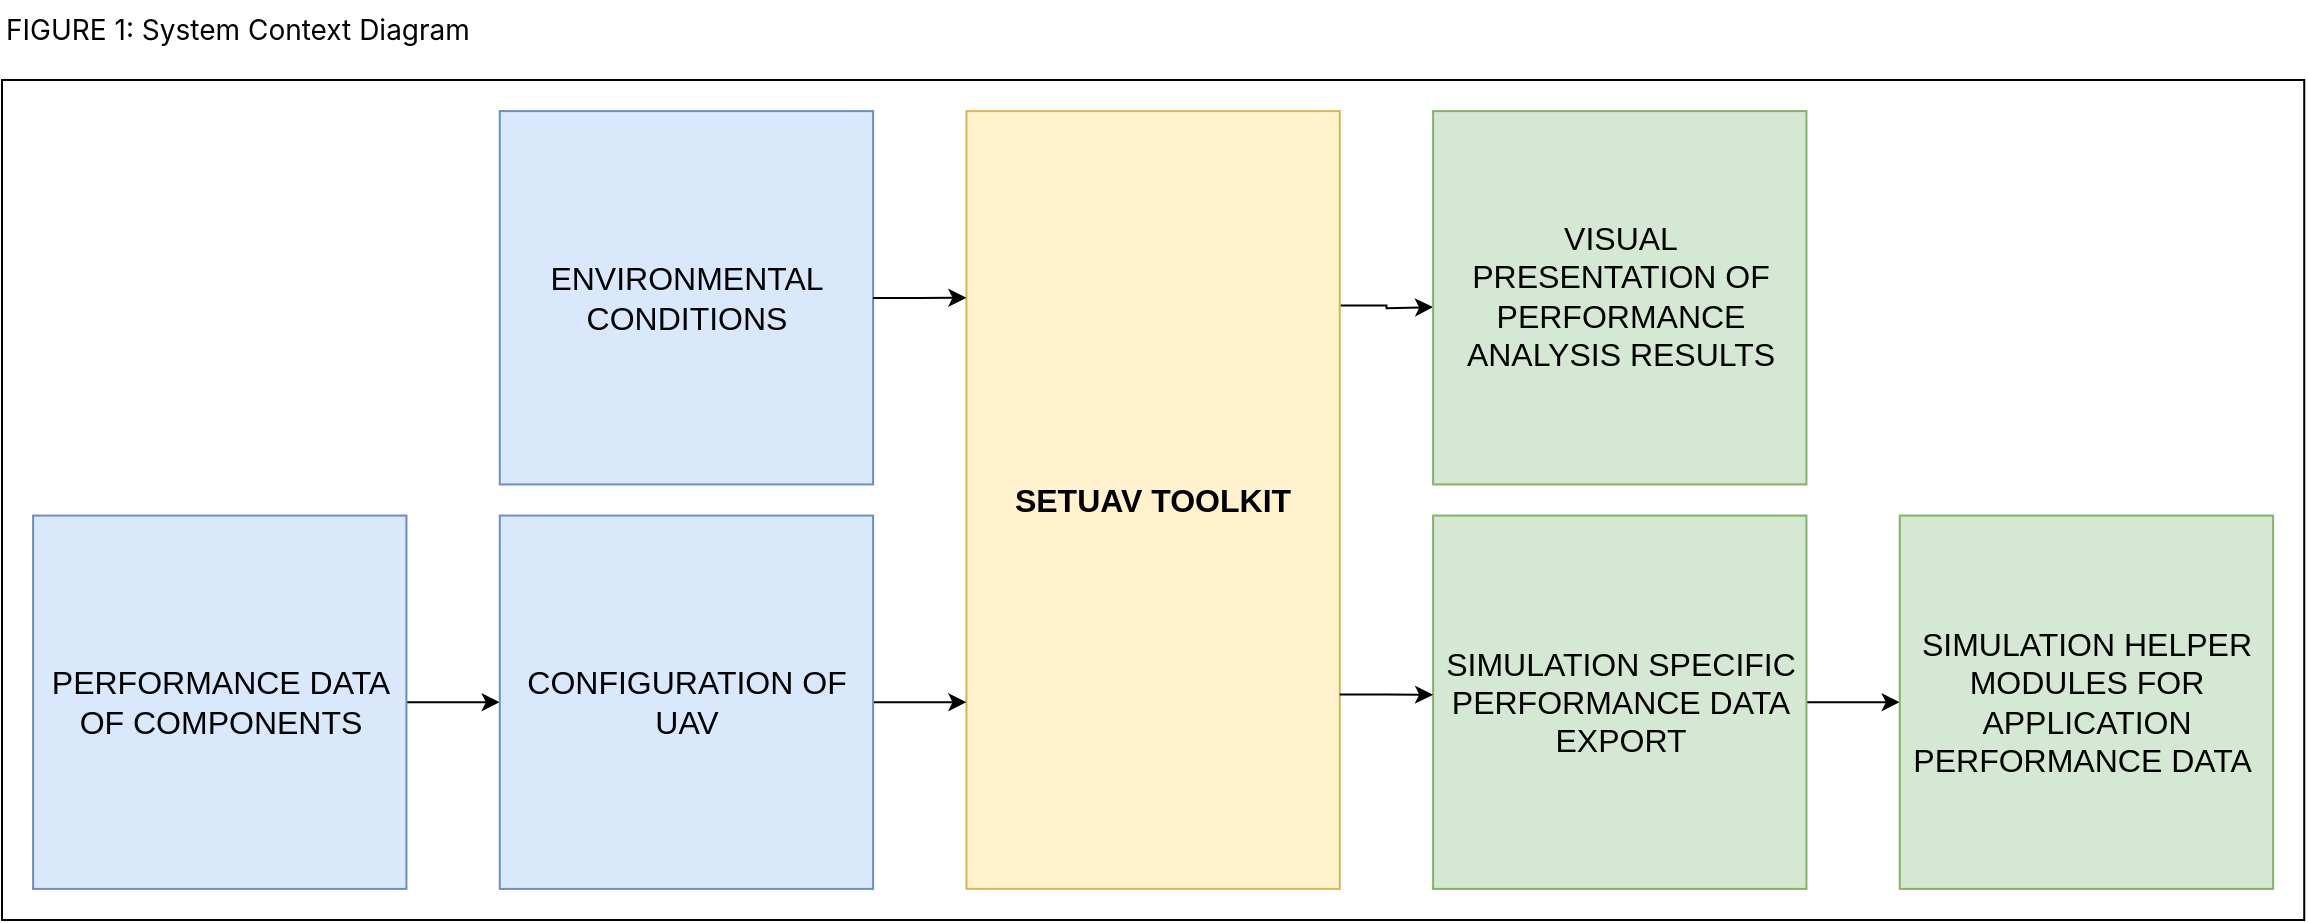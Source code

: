 <mxfile version="26.2.6">
  <diagram name="Sayfa -1" id="XzjCIxP6p7gIzHxvD16-">
    <mxGraphModel dx="1880" dy="1100" grid="1" gridSize="10" guides="1" tooltips="1" connect="1" arrows="1" fold="1" page="1" pageScale="1" pageWidth="1169" pageHeight="827" math="0" shadow="0">
      <root>
        <mxCell id="0" />
        <mxCell id="1" parent="0" />
        <mxCell id="WewAdVMwFnLea7ilDSZz-17" value="" style="group;fontSize=16;spacingLeft=4;spacingRight=4;" vertex="1" connectable="0" parent="1">
          <mxGeometry x="9" y="90" width="1151.11" height="420" as="geometry" />
        </mxCell>
        <mxCell id="WewAdVMwFnLea7ilDSZz-16" value="" style="rounded=0;whiteSpace=wrap;html=1;fontSize=16;spacingLeft=4;spacingRight=4;" vertex="1" parent="WewAdVMwFnLea7ilDSZz-17">
          <mxGeometry width="1151.11" height="420" as="geometry" />
        </mxCell>
        <mxCell id="WewAdVMwFnLea7ilDSZz-12" style="edgeStyle=orthogonalEdgeStyle;rounded=0;orthogonalLoop=1;jettySize=auto;html=1;exitX=1;exitY=0.25;exitDx=0;exitDy=0;fontSize=16;spacingLeft=4;spacingRight=4;" edge="1" parent="WewAdVMwFnLea7ilDSZz-17" source="WewAdVMwFnLea7ilDSZz-2">
          <mxGeometry relative="1" as="geometry">
            <mxPoint x="715.555" y="113.556" as="targetPoint" />
          </mxGeometry>
        </mxCell>
        <mxCell id="WewAdVMwFnLea7ilDSZz-2" value="SETUAV TOOLKIT" style="rounded=0;whiteSpace=wrap;html=1;fontSize=16;fontStyle=1;fillColor=#fff2cc;strokeColor=#d6b656;spacingLeft=4;spacingRight=4;" vertex="1" parent="WewAdVMwFnLea7ilDSZz-17">
          <mxGeometry x="482.222" y="15.556" width="186.666" height="388.889" as="geometry" />
        </mxCell>
        <mxCell id="WewAdVMwFnLea7ilDSZz-6" style="edgeStyle=orthogonalEdgeStyle;rounded=0;orthogonalLoop=1;jettySize=auto;html=1;exitX=1;exitY=0.5;exitDx=0;exitDy=0;entryX=0;entryY=0.5;entryDx=0;entryDy=0;fontSize=16;spacingLeft=4;spacingRight=4;" edge="1" parent="WewAdVMwFnLea7ilDSZz-17" source="WewAdVMwFnLea7ilDSZz-3" target="WewAdVMwFnLea7ilDSZz-5">
          <mxGeometry relative="1" as="geometry" />
        </mxCell>
        <mxCell id="WewAdVMwFnLea7ilDSZz-3" value="PERFORMANCE DATA OF COMPONENTS" style="rounded=0;whiteSpace=wrap;html=1;spacingTop=0;spacingLeft=4;spacingRight=4;fontSize=16;fillColor=#dae8fc;strokeColor=#6c8ebf;" vertex="1" parent="WewAdVMwFnLea7ilDSZz-17">
          <mxGeometry x="15.556" y="217.778" width="186.666" height="186.667" as="geometry" />
        </mxCell>
        <mxCell id="WewAdVMwFnLea7ilDSZz-4" value="ENVIRONMENTAL CONDITIONS" style="rounded=0;whiteSpace=wrap;html=1;spacingTop=0;spacingLeft=4;spacingRight=4;fontSize=16;fillColor=#dae8fc;strokeColor=#6c8ebf;" vertex="1" parent="WewAdVMwFnLea7ilDSZz-17">
          <mxGeometry x="248.889" y="15.556" width="186.666" height="186.667" as="geometry" />
        </mxCell>
        <mxCell id="WewAdVMwFnLea7ilDSZz-8" style="edgeStyle=orthogonalEdgeStyle;rounded=0;orthogonalLoop=1;jettySize=auto;html=1;exitX=1;exitY=0.5;exitDx=0;exitDy=0;entryX=0;entryY=0.76;entryDx=0;entryDy=0;entryPerimeter=0;fontSize=16;spacingLeft=4;spacingRight=4;" edge="1" parent="WewAdVMwFnLea7ilDSZz-17" source="WewAdVMwFnLea7ilDSZz-5" target="WewAdVMwFnLea7ilDSZz-2">
          <mxGeometry relative="1" as="geometry">
            <mxPoint x="466.666" y="311.37" as="targetPoint" />
          </mxGeometry>
        </mxCell>
        <mxCell id="WewAdVMwFnLea7ilDSZz-5" value="CONFIGURATION OF UAV" style="rounded=0;whiteSpace=wrap;html=1;spacingTop=0;spacingLeft=4;spacingRight=4;fontSize=16;fillColor=#dae8fc;strokeColor=#6c8ebf;" vertex="1" parent="WewAdVMwFnLea7ilDSZz-17">
          <mxGeometry x="248.889" y="217.778" width="186.666" height="186.667" as="geometry" />
        </mxCell>
        <mxCell id="WewAdVMwFnLea7ilDSZz-9" style="edgeStyle=orthogonalEdgeStyle;rounded=0;orthogonalLoop=1;jettySize=auto;html=1;entryX=0;entryY=0.24;entryDx=0;entryDy=0;entryPerimeter=0;fontSize=16;spacingLeft=4;spacingRight=4;" edge="1" parent="WewAdVMwFnLea7ilDSZz-17" source="WewAdVMwFnLea7ilDSZz-4" target="WewAdVMwFnLea7ilDSZz-2">
          <mxGeometry relative="1" as="geometry" />
        </mxCell>
        <mxCell id="WewAdVMwFnLea7ilDSZz-10" value="VISUAL PRESENTATION OF PERFORMANCE ANALYSIS RESULTS" style="rounded=0;whiteSpace=wrap;html=1;spacingLeft=4;spacingBottom=1;spacingRight=4;spacingTop=0;fontSize=16;fillColor=#d5e8d4;strokeColor=#82b366;" vertex="1" parent="WewAdVMwFnLea7ilDSZz-17">
          <mxGeometry x="715.555" y="15.556" width="186.666" height="186.667" as="geometry" />
        </mxCell>
        <mxCell id="WewAdVMwFnLea7ilDSZz-15" style="edgeStyle=orthogonalEdgeStyle;rounded=0;orthogonalLoop=1;jettySize=auto;html=1;exitX=1;exitY=0.5;exitDx=0;exitDy=0;entryX=0;entryY=0.5;entryDx=0;entryDy=0;fontSize=16;spacingLeft=4;spacingRight=4;" edge="1" parent="WewAdVMwFnLea7ilDSZz-17" source="WewAdVMwFnLea7ilDSZz-11" target="WewAdVMwFnLea7ilDSZz-14">
          <mxGeometry relative="1" as="geometry" />
        </mxCell>
        <mxCell id="WewAdVMwFnLea7ilDSZz-11" value="SIMULATION SPECIFIC PERFORMANCE DATA EXPORT" style="rounded=0;whiteSpace=wrap;html=1;spacingTop=0;spacingLeft=4;spacingRight=4;fontSize=16;fillColor=#d5e8d4;strokeColor=#82b366;" vertex="1" parent="WewAdVMwFnLea7ilDSZz-17">
          <mxGeometry x="715.555" y="217.778" width="186.666" height="186.667" as="geometry" />
        </mxCell>
        <mxCell id="WewAdVMwFnLea7ilDSZz-13" style="edgeStyle=orthogonalEdgeStyle;rounded=0;orthogonalLoop=1;jettySize=auto;html=1;exitX=1;exitY=0.75;exitDx=0;exitDy=0;entryX=0;entryY=0.48;entryDx=0;entryDy=0;entryPerimeter=0;fontSize=16;spacingLeft=4;spacingRight=4;" edge="1" parent="WewAdVMwFnLea7ilDSZz-17" source="WewAdVMwFnLea7ilDSZz-2" target="WewAdVMwFnLea7ilDSZz-11">
          <mxGeometry relative="1" as="geometry" />
        </mxCell>
        <mxCell id="WewAdVMwFnLea7ilDSZz-14" value="SIMULATION HELPER MODULES FOR APPLICATION PERFORMANCE DATA&amp;nbsp;" style="rounded=0;whiteSpace=wrap;html=1;spacingTop=0;spacingLeft=4;spacingRight=4;fontSize=16;fillColor=#d5e8d4;strokeColor=#82b366;" vertex="1" parent="WewAdVMwFnLea7ilDSZz-17">
          <mxGeometry x="948.888" y="217.778" width="186.666" height="186.667" as="geometry" />
        </mxCell>
        <mxCell id="WewAdVMwFnLea7ilDSZz-18" value="&lt;span style=&quot;font-family: -apple-system, BlinkMacSystemFont, &amp;quot;Segoe WPC&amp;quot;, &amp;quot;Segoe UI&amp;quot;, system-ui, Ubuntu, &amp;quot;Droid Sans&amp;quot;, sans-serif; font-size: 14px; font-style: normal; font-variant-ligatures: normal; font-variant-caps: normal; font-weight: 400; letter-spacing: normal; orphans: 2; text-align: start; text-indent: 0px; text-transform: none; widows: 2; word-spacing: 0px; -webkit-text-stroke-width: 0px; white-space: normal; text-decoration-thickness: initial; text-decoration-style: initial; text-decoration-color: initial; float: none; display: inline !important;&quot;&gt;FIGURE 1: System Context Diagram&lt;/span&gt;" style="text;whiteSpace=wrap;html=1;fontColor=#000000;" vertex="1" parent="1">
          <mxGeometry x="9" y="50" width="250" height="40" as="geometry" />
        </mxCell>
      </root>
    </mxGraphModel>
  </diagram>
</mxfile>

